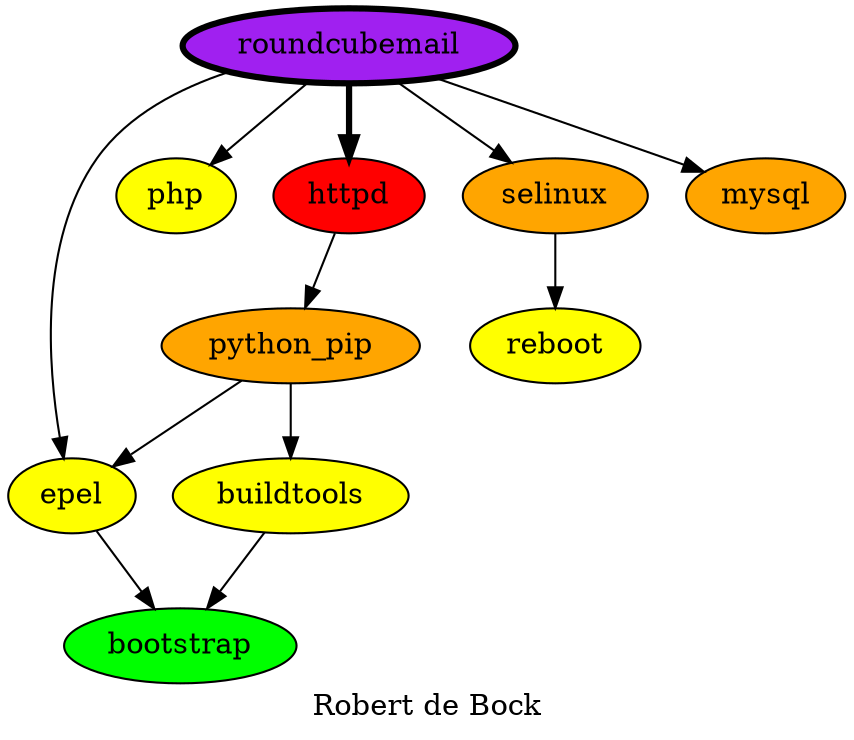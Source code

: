 digraph PhiloDilemma {
  label = "Robert de Bock" ;
  overlap=false
  {
    bootstrap [fillcolor=green style=filled]
    buildtools [fillcolor=yellow style=filled]
    epel [fillcolor=yellow style=filled]
    php [fillcolor=yellow style=filled]
    "python_pip" [fillcolor=orange style=filled]
    httpd [fillcolor=red style=filled]
    roundcubemail [fillcolor=purple style=filled penwidth=3]
    selinux [fillcolor=orange style=filled]
    reboot [fillcolor=yellow style=filled]
    mysql [fillcolor=orange style=filled]
  }
  {buildtools epel} -> bootstrap
  "python_pip" -> {buildtools epel}
  httpd -> "python_pip"
  roundcubemail -> {epel php}
  roundcubemail -> httpd [penwidth=3]
  roundcubemail -> {selinux mysql}
  selinux -> reboot
}
